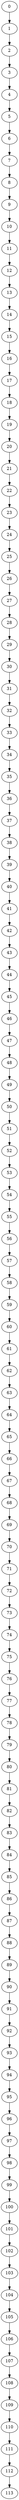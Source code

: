 digraph G {
0 ;
1 ;
2 ;
3 ;
4 ;
5 ;
6 ;
7 ;
8 ;
9 ;
10 ;
11 ;
12 ;
13 ;
14 ;
15 ;
16 ;
17 ;
18 ;
19 ;
20 ;
21 ;
22 ;
23 ;
24 ;
25 ;
26 ;
27 ;
28 ;
29 ;
30 ;
31 ;
32 ;
33 ;
34 ;
35 ;
36 ;
37 ;
38 ;
39 ;
40 ;
41 ;
42 ;
43 ;
44 ;
45 ;
46 ;
47 ;
48 ;
49 ;
50 ;
51 ;
52 ;
53 ;
54 ;
55 ;
56 ;
57 ;
58 ;
59 ;
60 ;
61 ;
62 ;
63 ;
64 ;
65 ;
66 ;
67 ;
68 ;
69 ;
70 ;
71 ;
72 ;
73 ;
74 ;
75 ;
76 ;
77 ;
78 ;
79 ;
80 ;
81 ;
82 ;
83 ;
84 ;
85 ;
86 ;
87 ;
88 ;
89 ;
90 ;
91 ;
92 ;
93 ;
94 ;
95 ;
96 ;
97 ;
98 ;
99 ;
100 ;
101 ;
102 ;
103 ;
104 ;
105 ;
106 ;
107 ;
108 ;
109 ;
110 ;
111 ;
112 ;
113 ;
0 -> 1 [];
1 -> 2 [];
2 -> 3 [];
3 -> 4 [];
4 -> 5 [];
5 -> 6 [];
6 -> 7 [];
7 -> 8 [];
8 -> 9 [];
9 -> 10 [];
10 -> 11 [];
11 -> 12 [];
12 -> 13 [];
13 -> 14 [];
14 -> 15 [];
15 -> 16 [];
16 -> 17 [];
17 -> 18 [];
18 -> 19 [];
19 -> 20 [];
20 -> 21 [];
21 -> 22 [];
22 -> 23 [];
23 -> 24 [];
24 -> 25 [];
25 -> 26 [];
26 -> 27 [];
27 -> 28 [];
28 -> 29 [];
29 -> 30 [];
30 -> 31 [];
31 -> 32 [];
32 -> 33 [];
33 -> 34 [];
34 -> 35 [];
35 -> 36 [];
36 -> 37 [];
37 -> 38 [];
38 -> 39 [];
39 -> 40 [];
40 -> 41 [];
41 -> 42 [];
42 -> 43 [];
43 -> 44 [];
44 -> 45 [];
45 -> 46 [];
46 -> 47 [];
47 -> 48 [];
48 -> 49 [];
49 -> 50 [];
50 -> 51 [];
51 -> 52 [];
52 -> 53 [];
53 -> 54 [];
54 -> 55 [];
55 -> 56 [];
56 -> 57 [];
57 -> 58 [];
58 -> 59 [];
59 -> 60 [];
60 -> 61 [];
61 -> 62 [];
62 -> 63 [];
63 -> 64 [];
64 -> 65 [];
65 -> 66 [];
66 -> 67 [];
67 -> 68 [];
68 -> 69 [];
69 -> 70 [];
70 -> 71 [];
71 -> 72 [];
72 -> 73 [];
73 -> 74 [];
74 -> 75 [];
75 -> 76 [];
76 -> 77 [];
77 -> 78 [];
78 -> 79 [];
79 -> 80 [];
80 -> 81 [];
81 -> 82 [];
82 -> 83 [];
83 -> 84 [];
84 -> 85 [];
85 -> 86 [];
86 -> 87 [];
87 -> 88 [];
88 -> 89 [];
89 -> 90 [];
90 -> 91 [];
91 -> 92 [];
92 -> 93 [];
93 -> 94 [];
94 -> 95 [];
95 -> 96 [];
96 -> 97 [];
97 -> 98 [];
98 -> 99 [];
99 -> 100 [];
100 -> 101 [];
101 -> 102 [];
102 -> 103 [];
103 -> 104 [];
104 -> 105 [];
105 -> 106 [];
106 -> 107 [];
107 -> 108 [];
108 -> 109 [];
109 -> 110 [];
110 -> 111 [];
111 -> 112 [];
112 -> 113 [];
}
